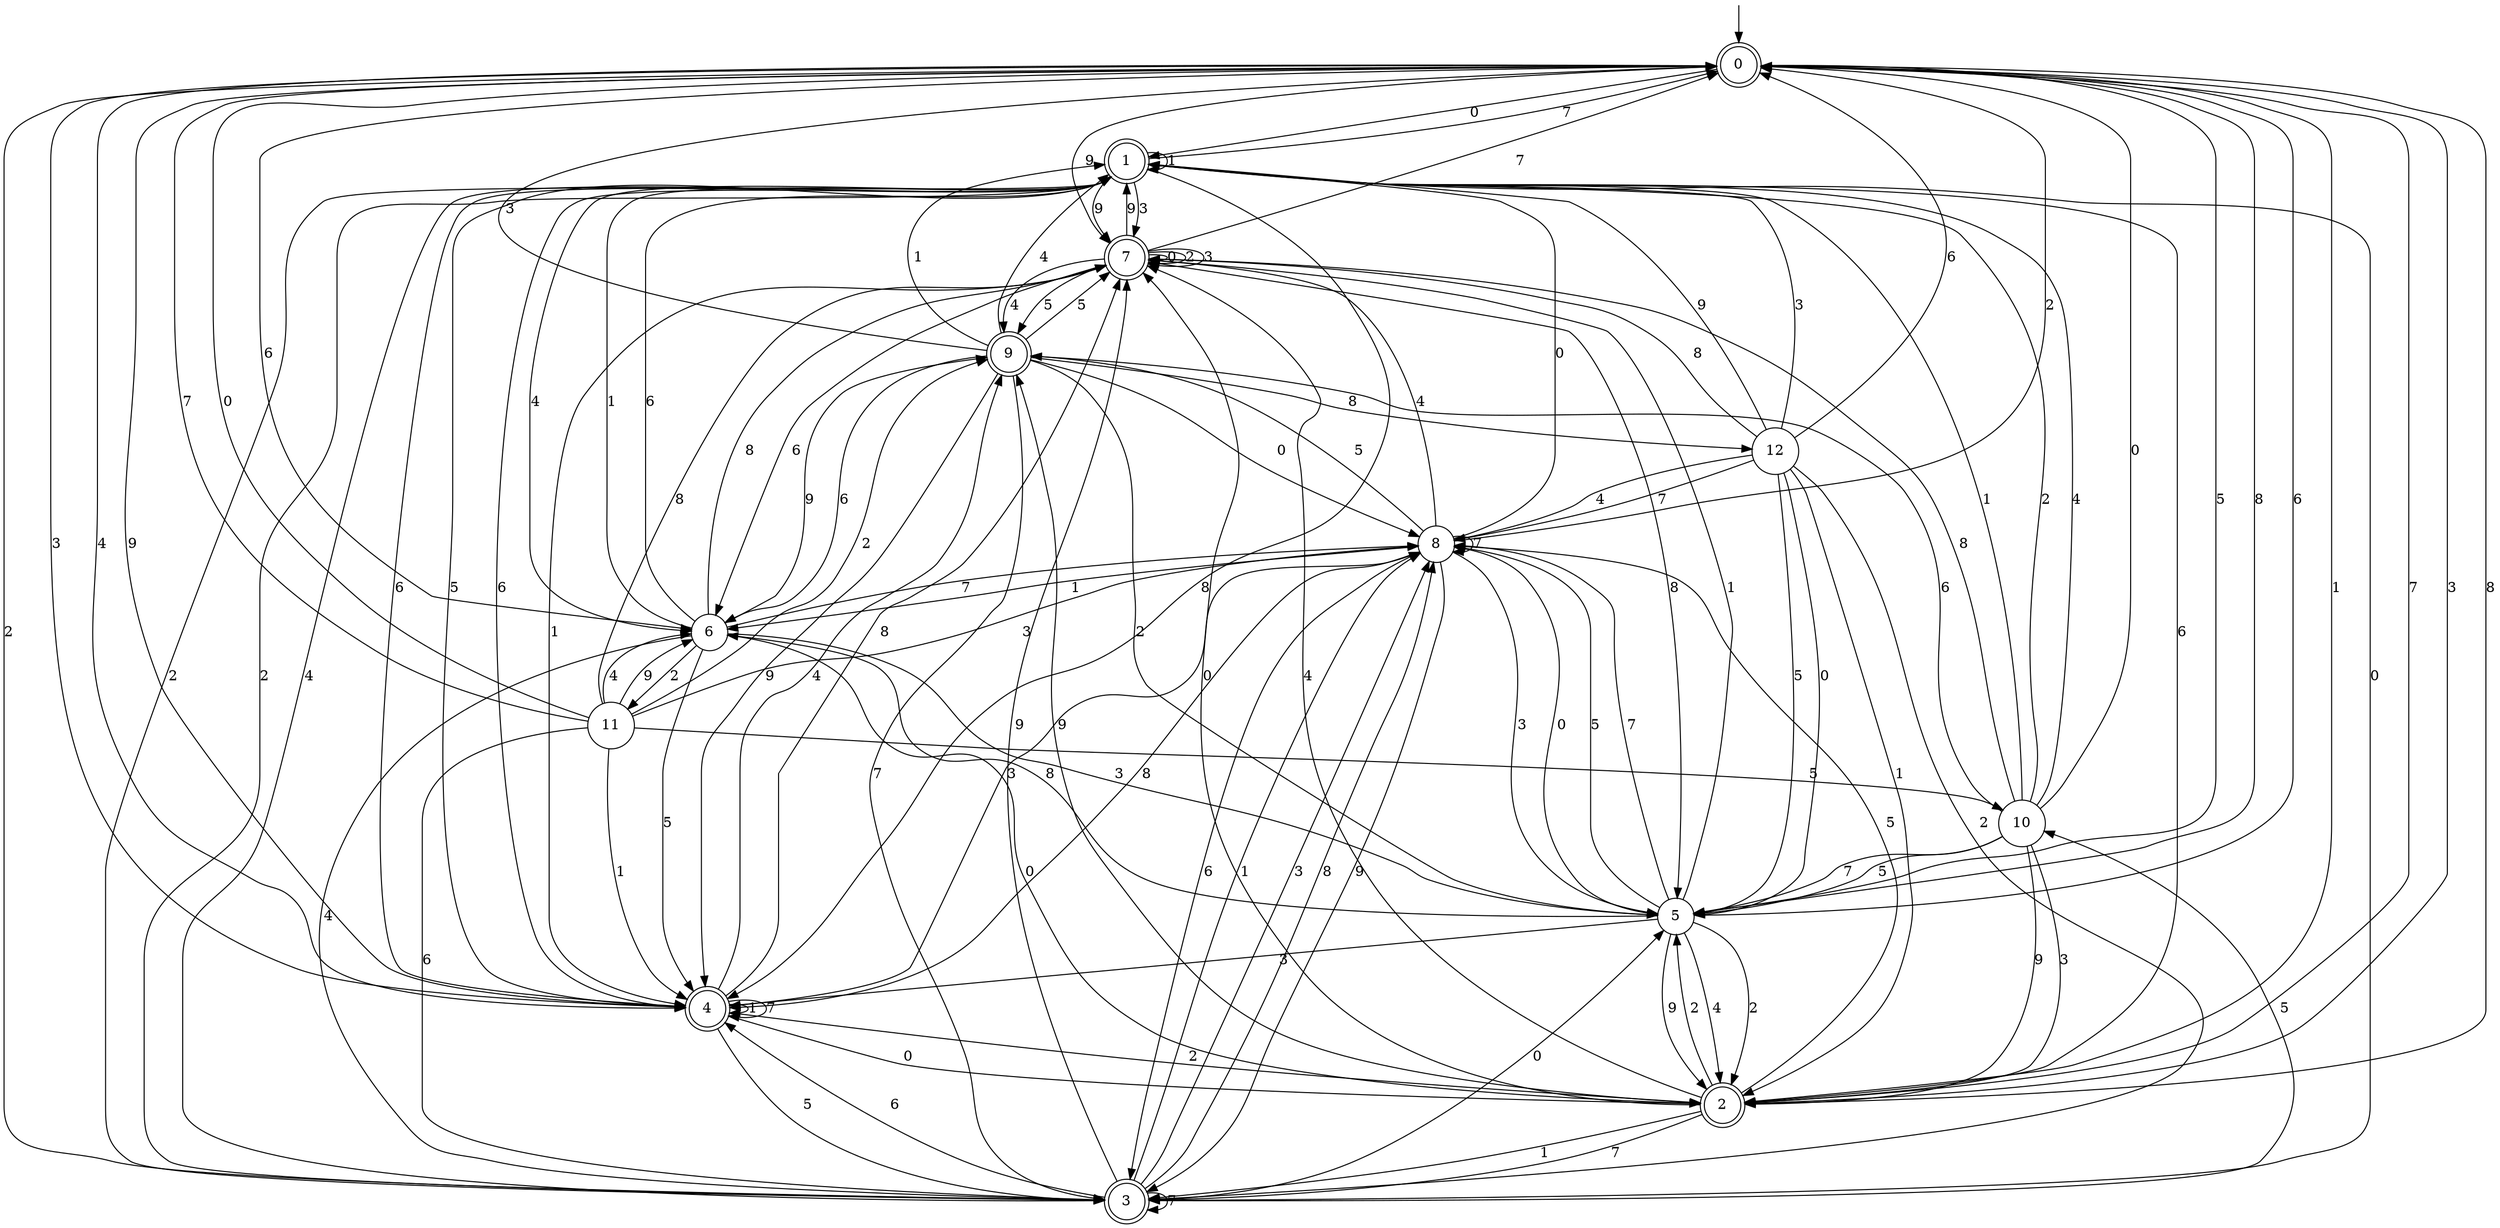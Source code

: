 digraph g {

	s0 [shape="doublecircle" label="0"];
	s1 [shape="doublecircle" label="1"];
	s2 [shape="doublecircle" label="2"];
	s3 [shape="doublecircle" label="3"];
	s4 [shape="doublecircle" label="4"];
	s5 [shape="circle" label="5"];
	s6 [shape="circle" label="6"];
	s7 [shape="doublecircle" label="7"];
	s8 [shape="circle" label="8"];
	s9 [shape="doublecircle" label="9"];
	s10 [shape="circle" label="10"];
	s11 [shape="circle" label="11"];
	s12 [shape="circle" label="12"];
	s0 -> s1 [label="0"];
	s0 -> s2 [label="1"];
	s0 -> s3 [label="2"];
	s0 -> s4 [label="3"];
	s0 -> s4 [label="4"];
	s0 -> s5 [label="5"];
	s0 -> s6 [label="6"];
	s0 -> s2 [label="7"];
	s0 -> s5 [label="8"];
	s0 -> s7 [label="9"];
	s1 -> s3 [label="0"];
	s1 -> s1 [label="1"];
	s1 -> s3 [label="2"];
	s1 -> s7 [label="3"];
	s1 -> s6 [label="4"];
	s1 -> s4 [label="5"];
	s1 -> s4 [label="6"];
	s1 -> s0 [label="7"];
	s1 -> s4 [label="8"];
	s1 -> s7 [label="9"];
	s2 -> s7 [label="0"];
	s2 -> s3 [label="1"];
	s2 -> s5 [label="2"];
	s2 -> s0 [label="3"];
	s2 -> s7 [label="4"];
	s2 -> s8 [label="5"];
	s2 -> s1 [label="6"];
	s2 -> s3 [label="7"];
	s2 -> s0 [label="8"];
	s2 -> s9 [label="9"];
	s3 -> s5 [label="0"];
	s3 -> s8 [label="1"];
	s3 -> s1 [label="2"];
	s3 -> s8 [label="3"];
	s3 -> s1 [label="4"];
	s3 -> s10 [label="5"];
	s3 -> s4 [label="6"];
	s3 -> s3 [label="7"];
	s3 -> s8 [label="8"];
	s3 -> s7 [label="9"];
	s4 -> s2 [label="0"];
	s4 -> s4 [label="1"];
	s4 -> s2 [label="2"];
	s4 -> s8 [label="3"];
	s4 -> s9 [label="4"];
	s4 -> s3 [label="5"];
	s4 -> s1 [label="6"];
	s4 -> s4 [label="7"];
	s4 -> s7 [label="8"];
	s4 -> s0 [label="9"];
	s5 -> s8 [label="0"];
	s5 -> s7 [label="1"];
	s5 -> s2 [label="2"];
	s5 -> s4 [label="3"];
	s5 -> s2 [label="4"];
	s5 -> s8 [label="5"];
	s5 -> s0 [label="6"];
	s5 -> s8 [label="7"];
	s5 -> s6 [label="8"];
	s5 -> s2 [label="9"];
	s6 -> s2 [label="0"];
	s6 -> s1 [label="1"];
	s6 -> s11 [label="2"];
	s6 -> s5 [label="3"];
	s6 -> s3 [label="4"];
	s6 -> s4 [label="5"];
	s6 -> s1 [label="6"];
	s6 -> s8 [label="7"];
	s6 -> s7 [label="8"];
	s6 -> s9 [label="9"];
	s7 -> s7 [label="0"];
	s7 -> s4 [label="1"];
	s7 -> s7 [label="2"];
	s7 -> s7 [label="3"];
	s7 -> s9 [label="4"];
	s7 -> s9 [label="5"];
	s7 -> s6 [label="6"];
	s7 -> s0 [label="7"];
	s7 -> s5 [label="8"];
	s7 -> s1 [label="9"];
	s8 -> s1 [label="0"];
	s8 -> s6 [label="1"];
	s8 -> s0 [label="2"];
	s8 -> s5 [label="3"];
	s8 -> s7 [label="4"];
	s8 -> s9 [label="5"];
	s8 -> s3 [label="6"];
	s8 -> s8 [label="7"];
	s8 -> s4 [label="8"];
	s8 -> s3 [label="9"];
	s9 -> s8 [label="0"];
	s9 -> s1 [label="1"];
	s9 -> s5 [label="2"];
	s9 -> s0 [label="3"];
	s9 -> s1 [label="4"];
	s9 -> s7 [label="5"];
	s9 -> s6 [label="6"];
	s9 -> s3 [label="7"];
	s9 -> s12 [label="8"];
	s9 -> s4 [label="9"];
	s10 -> s0 [label="0"];
	s10 -> s1 [label="1"];
	s10 -> s1 [label="2"];
	s10 -> s2 [label="3"];
	s10 -> s1 [label="4"];
	s10 -> s5 [label="5"];
	s10 -> s9 [label="6"];
	s10 -> s5 [label="7"];
	s10 -> s7 [label="8"];
	s10 -> s2 [label="9"];
	s11 -> s0 [label="0"];
	s11 -> s4 [label="1"];
	s11 -> s9 [label="2"];
	s11 -> s8 [label="3"];
	s11 -> s6 [label="4"];
	s11 -> s10 [label="5"];
	s11 -> s3 [label="6"];
	s11 -> s0 [label="7"];
	s11 -> s7 [label="8"];
	s11 -> s6 [label="9"];
	s12 -> s5 [label="0"];
	s12 -> s2 [label="1"];
	s12 -> s3 [label="2"];
	s12 -> s1 [label="3"];
	s12 -> s8 [label="4"];
	s12 -> s5 [label="5"];
	s12 -> s0 [label="6"];
	s12 -> s8 [label="7"];
	s12 -> s7 [label="8"];
	s12 -> s1 [label="9"];

__start0 [label="" shape="none" width="0" height="0"];
__start0 -> s0;

}
